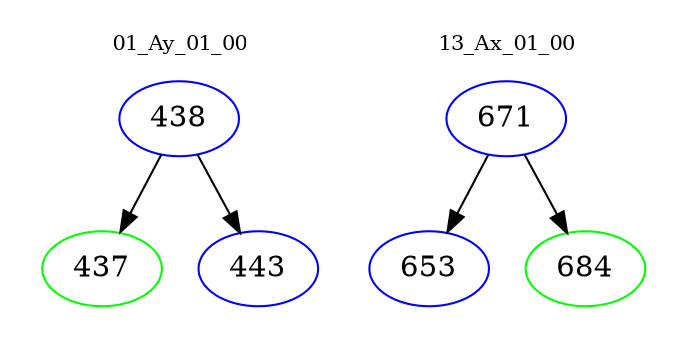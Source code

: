 digraph{
subgraph cluster_0 {
color = white
label = "01_Ay_01_00";
fontsize=10;
T0_438 [label="438", color="blue"]
T0_438 -> T0_437 [color="black"]
T0_437 [label="437", color="green"]
T0_438 -> T0_443 [color="black"]
T0_443 [label="443", color="blue"]
}
subgraph cluster_1 {
color = white
label = "13_Ax_01_00";
fontsize=10;
T1_671 [label="671", color="blue"]
T1_671 -> T1_653 [color="black"]
T1_653 [label="653", color="blue"]
T1_671 -> T1_684 [color="black"]
T1_684 [label="684", color="green"]
}
}
